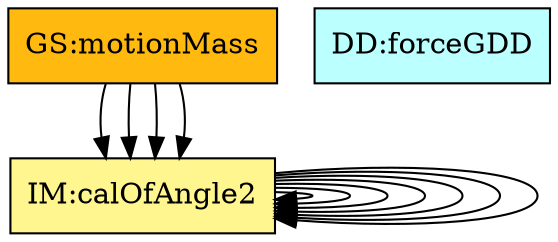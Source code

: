 digraph allvsall {
	theory:angleIM1 -> theory:angleIM2;
	theory:angleIM2 -> theory:a_mv1;
	theory:angleIM2 -> theory:a_mv2;
	theory:angleIM2 -> theory:F_mv1;
	theory:angleIM2 -> theory:F_mv2;
	theory:angleIM2 -> theory:angleIM1;
	theory:angleIM2 -> theory:angleIM2;
	instance:calcAng -> theory:angleIM1;
	instance:calcAng -> theory:angleIM2;
	instance:outputValues -> theory:angleIM1;
	instance:outputValues -> theory:angleIM2;


	instance:twoDMotion	[shape=box, color=black, style=filled, fillcolor=mistyrose, label="A:twoDMotion"];
	instance:cartSys	[shape=box, color=black, style=filled, fillcolor=mistyrose, label="A:cartSys"];
	instance:cartSysR	[shape=box, color=black, style=filled, fillcolor=mistyrose, label="A:cartSysR"];
	instance:yAxisDir	[shape=box, color=black, style=filled, fillcolor=mistyrose, label="A:yAxisDir"];

	subgraph A {
	rank="same"
	{instance:twoDMotion, instance:cartSys, instance:cartSysR, instance:yAxisDir}
	}

	dataDefn:velocity	[shape=box, color=black, style=filled, fillcolor=paleturquoise1, label="DD:velocityGDD"];
	dataDefn:p_x1	[shape=box, color=black, style=filled, fillcolor=paleturquoise1, label="DD:positionXDD1"];
	dataDefn:p_y1	[shape=box, color=black, style=filled, fillcolor=paleturquoise1, label="DD:positionYDD1"];
	dataDefn:p_x2	[shape=box, color=black, style=filled, fillcolor=paleturquoise1, label="DD:positionXDD2"];
	dataDefn:p_y2	[shape=box, color=black, style=filled, fillcolor=paleturquoise1, label="DD:positionYDD2"];
	dataDefn:acceleration	[shape=box, color=black, style=filled, fillcolor=paleturquoise1, label="DD:accelerationGDD"];
	dataDefn:force	[shape=box, color=black, style=filled, fillcolor=paleturquoise1, label="DD:forceGDD"];

	subgraph DD {
	rank="same"
	{dataDefn:velocity, dataDefn:p_x1, dataDefn:p_y1, dataDefn:p_x2, dataDefn:p_y2, dataDefn:acceleration, dataDefn:force}
	}

	theory:accelerationTM	[shape=box, color=black, style=filled, fillcolor=pink, label="TM:acceleration"];
	theory:velocityTM	[shape=box, color=black, style=filled, fillcolor=pink, label="TM:velocity"];
	theory:newtonSL	[shape=box, color=black, style=filled, fillcolor=pink, label="TM:NewtonSecLawMot"];

	subgraph TM {
	rank="same"
	{theory:accelerationTM, theory:velocityTM, theory:newtonSL}
	}

	theory:v_mv1	[shape=box, color=black, style=filled, fillcolor=palegreen, label="GD:velocityVector1"];
	theory:v_mv2	[shape=box, color=black, style=filled, fillcolor=palegreen, label="GD:velocityVector2"];
	theory:a_mv1	[shape=box, color=black, style=filled, fillcolor=palegreen, label="GD:accelerationVector1"];
	theory:a_mv2	[shape=box, color=black, style=filled, fillcolor=palegreen, label="GD:accelerationVector2"];
	theory:F_mv1	[shape=box, color=black, style=filled, fillcolor=palegreen, label="GD:forceVector1"];
	theory:F_mv2	[shape=box, color=black, style=filled, fillcolor=palegreen, label="GD:forceVector2"];

	subgraph GD {
	rank="same"
	{theory:v_mv1, theory:v_mv2, theory:a_mv1, theory:a_mv2, theory:F_mv1, theory:F_mv2}
	}

	theory:angleIM1	[shape=box, color=black, style=filled, fillcolor=khaki1, label="IM:calOfAngle1"];
	theory:angleIM2	[shape=box, color=black, style=filled, fillcolor=khaki1, label="IM:calOfAngle2"];

	subgraph IM {
	rank="same"
	{theory:angleIM1, theory:angleIM2}
	}

	instance:correct	[shape=box, color=black, style=filled, fillcolor=ivory, label="NFR:correct"];
	instance:portable	[shape=box, color=black, style=filled, fillcolor=ivory, label="NFR:portable"];
	instance:inputValues	[shape=box, color=black, style=filled, fillcolor=ivory, label="FR:inputValues"];
	instance:verifyInptVals	[shape=box, color=black, style=filled, fillcolor=ivory, label="FR:verifyInptVals"];
	instance:calcAng	[shape=box, color=black, style=filled, fillcolor=ivory, label="FR:calcAng"];
	instance:outputValues	[shape=box, color=black, style=filled, fillcolor=ivory, label="FR:outputValues"];

	subgraph NFR {
	rank="same"
	{instance:correct, instance:portable, instance:inputValues, instance:verifyInptVals, instance:calcAng, instance:outputValues}
	}

	instance:motionMass	[shape=box, color=black, style=filled, fillcolor=darkgoldenrod1, label="GS:motionMass"];

	subgraph GS {
	rank="same"
	{instance:motionMass}
	}

}
